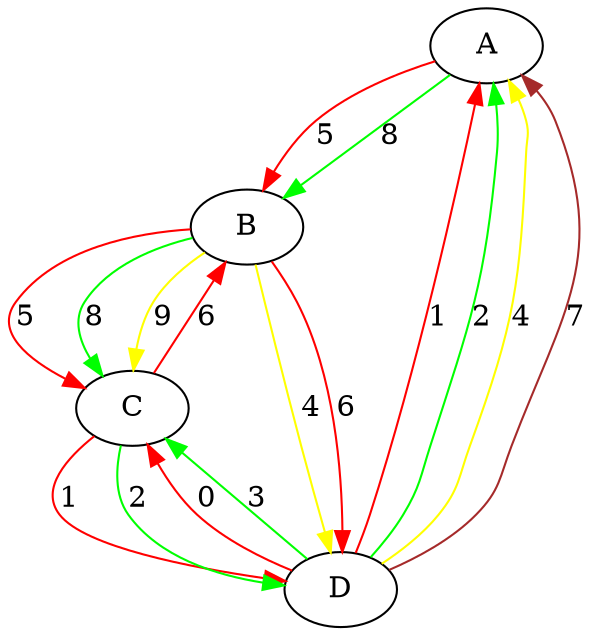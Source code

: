 digraph "G" {
A;
B;
C;
D;
A -> B  [color=red, key=0, label=5];
A -> B  [color=green, key=1, label=8];
B -> D  [color=yellow, key=0, label=4];
B -> D  [color=red, key=1, label=6];
B -> C  [color=red, key=0, label=5];
B -> C  [color=green, key=1, label=8];
B -> C  [color=yellow, key=2, label=9];
C -> D  [color=red, key=0, label=1];
C -> D  [color=green, key=1, label=2];
C -> B  [color=red, key=0, label=6];
D -> C  [color=red, key=0, label=0];
D -> C  [color=green, key=1, label=3];
D -> A  [color=red, key=0, label=1];
D -> A  [color=green, key=1, label=2];
D -> A  [color=yellow, key=2, label=4];
D -> A  [color=brown, key=3, label=7];
}
